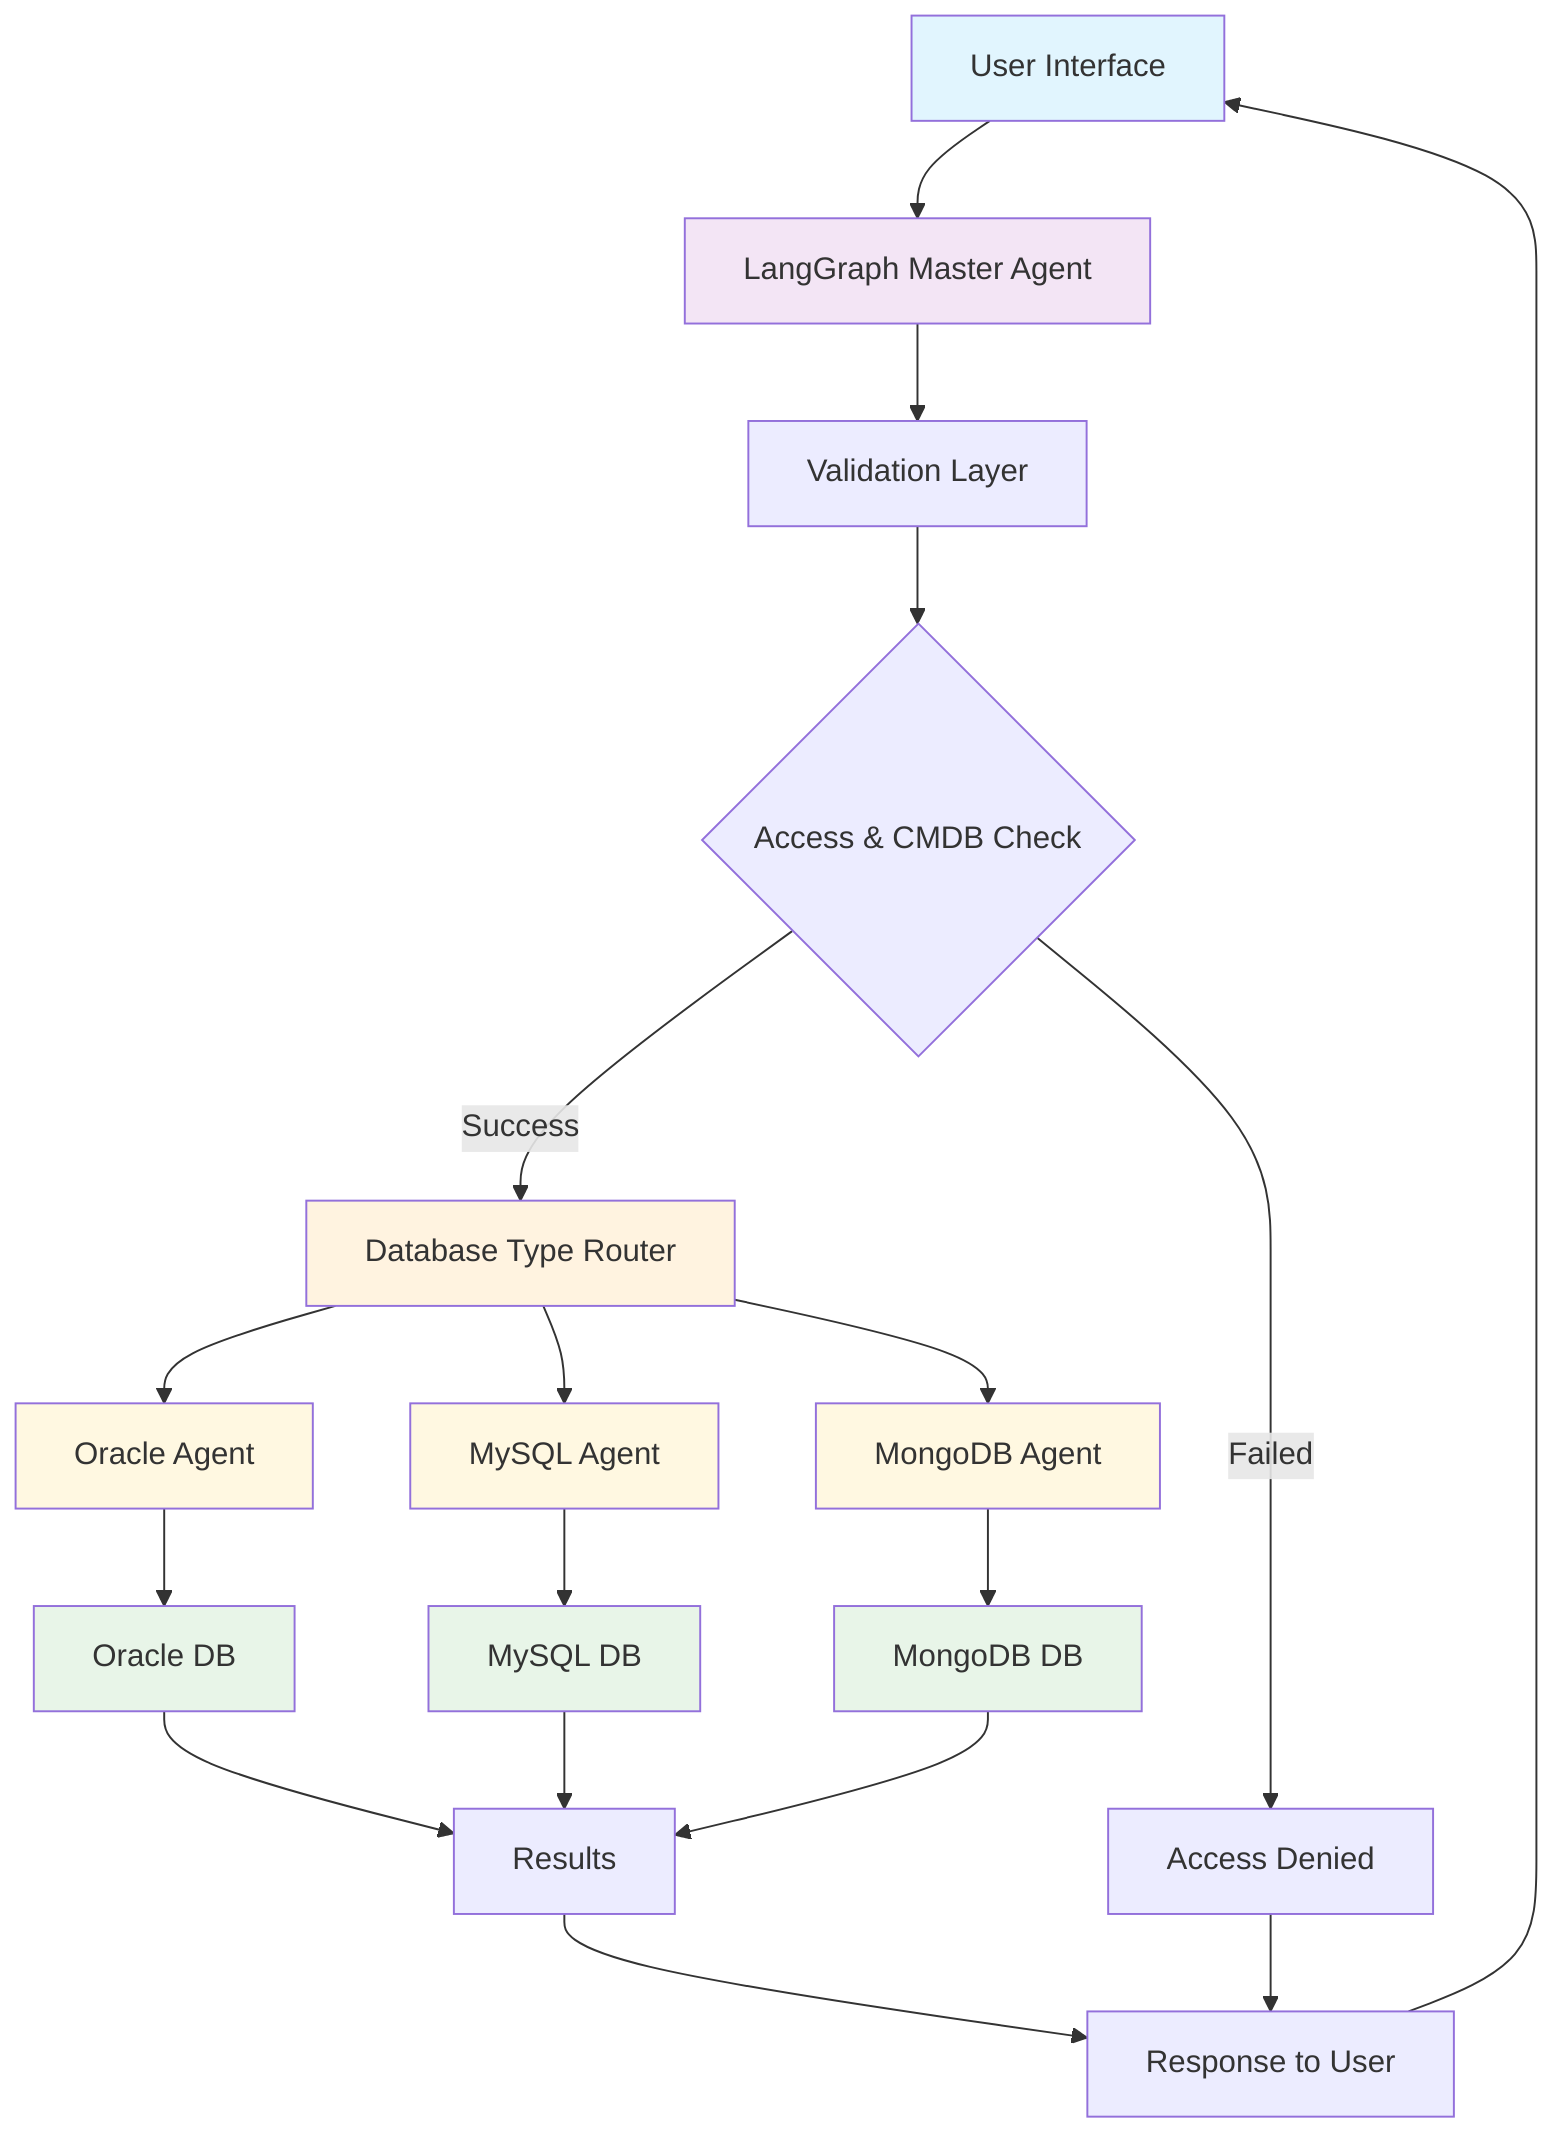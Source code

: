 graph TD
    A[User Interface] --> B[LangGraph Master Agent]
    
    B --> C[Validation Layer]
    C --> D{Access & CMDB Check}
    
    D -->|Success| E[Database Type Router]
    D -->|Failed| F[Access Denied]
    
    E --> G[Oracle Agent]
    E --> H[MySQL Agent] 
    E --> I[MongoDB Agent]
    
    G --> J[Oracle DB]
    H --> K[MySQL DB]
    I --> L[MongoDB DB]
    
    J --> M[Results]
    K --> M
    L --> M
    
    M --> N[Response to User]
    F --> N
    
    N --> A
    
    style A fill:#e1f5fe
    style B fill:#f3e5f5
    style E fill:#fff3e0
    style G fill:#fff8e1
    style H fill:#fff8e1
    style I fill:#fff8e1
    style J fill:#e8f5e8
    style K fill:#e8f5e8
    style L fill:#e8f5e8